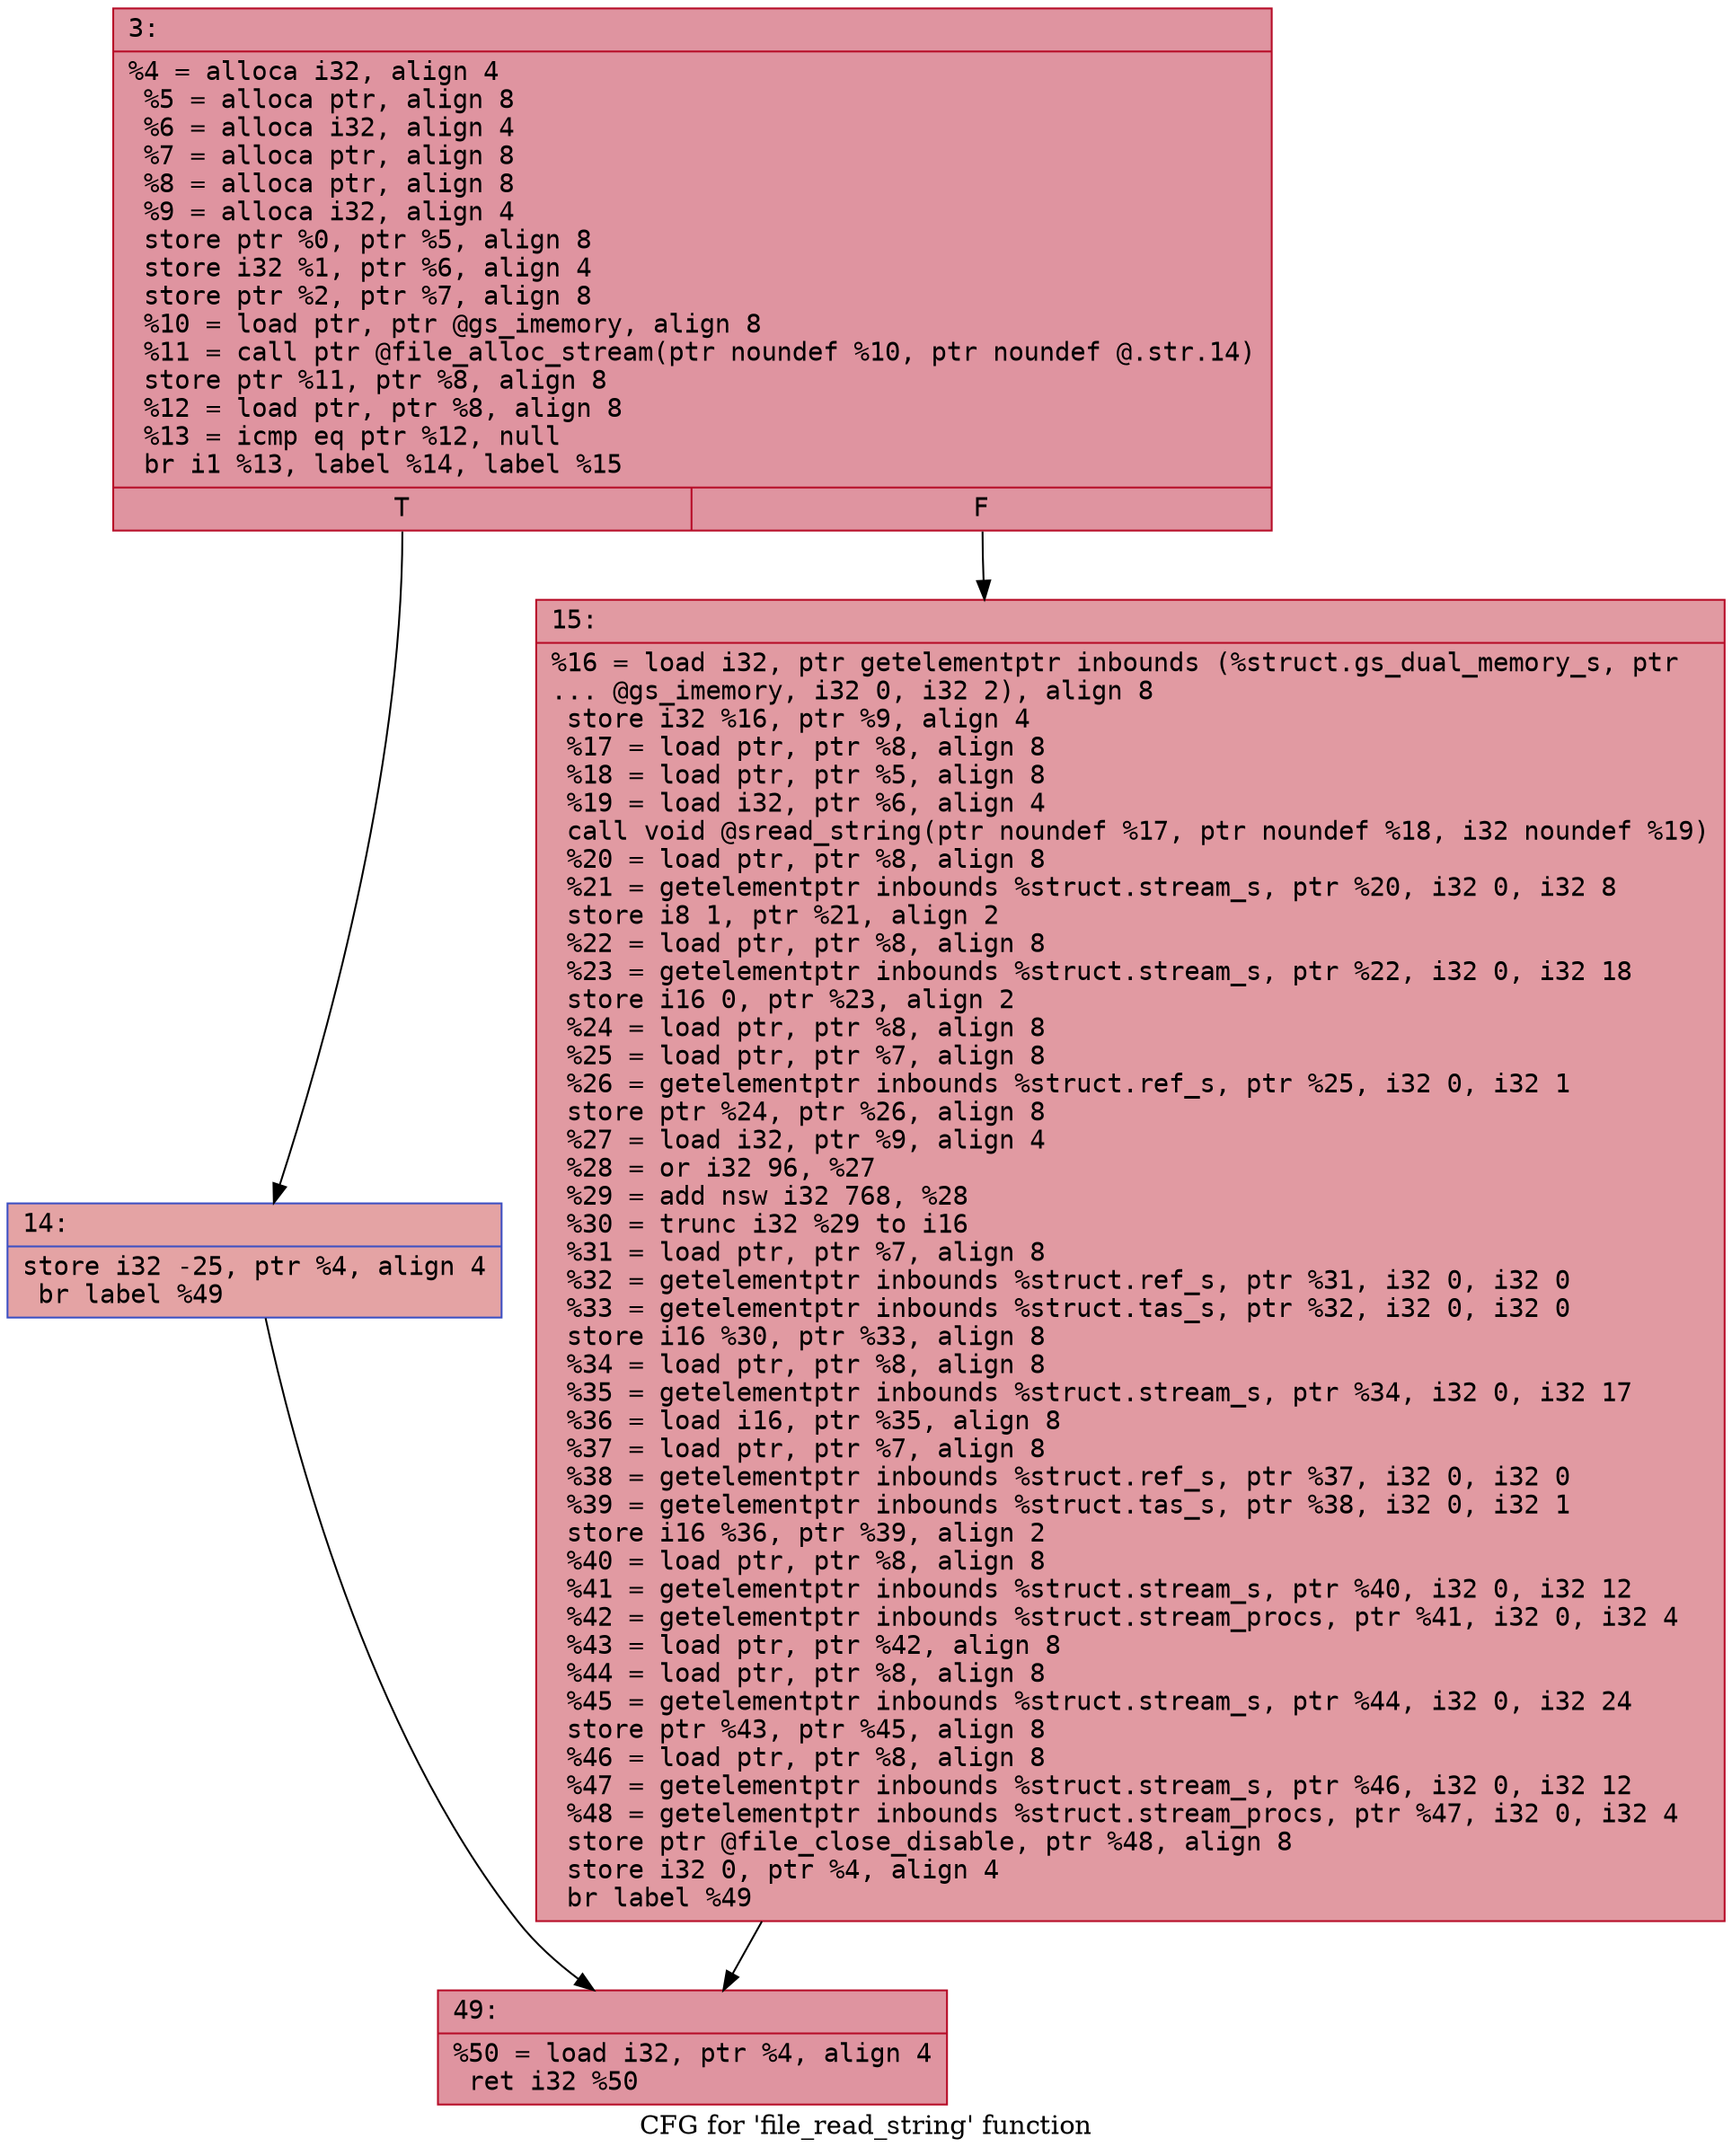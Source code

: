 digraph "CFG for 'file_read_string' function" {
	label="CFG for 'file_read_string' function";

	Node0x60000212af30 [shape=record,color="#b70d28ff", style=filled, fillcolor="#b70d2870" fontname="Courier",label="{3:\l|  %4 = alloca i32, align 4\l  %5 = alloca ptr, align 8\l  %6 = alloca i32, align 4\l  %7 = alloca ptr, align 8\l  %8 = alloca ptr, align 8\l  %9 = alloca i32, align 4\l  store ptr %0, ptr %5, align 8\l  store i32 %1, ptr %6, align 4\l  store ptr %2, ptr %7, align 8\l  %10 = load ptr, ptr @gs_imemory, align 8\l  %11 = call ptr @file_alloc_stream(ptr noundef %10, ptr noundef @.str.14)\l  store ptr %11, ptr %8, align 8\l  %12 = load ptr, ptr %8, align 8\l  %13 = icmp eq ptr %12, null\l  br i1 %13, label %14, label %15\l|{<s0>T|<s1>F}}"];
	Node0x60000212af30:s0 -> Node0x60000212af80[tooltip="3 -> 14\nProbability 37.50%" ];
	Node0x60000212af30:s1 -> Node0x60000212afd0[tooltip="3 -> 15\nProbability 62.50%" ];
	Node0x60000212af80 [shape=record,color="#3d50c3ff", style=filled, fillcolor="#c32e3170" fontname="Courier",label="{14:\l|  store i32 -25, ptr %4, align 4\l  br label %49\l}"];
	Node0x60000212af80 -> Node0x60000212b020[tooltip="14 -> 49\nProbability 100.00%" ];
	Node0x60000212afd0 [shape=record,color="#b70d28ff", style=filled, fillcolor="#bb1b2c70" fontname="Courier",label="{15:\l|  %16 = load i32, ptr getelementptr inbounds (%struct.gs_dual_memory_s, ptr\l... @gs_imemory, i32 0, i32 2), align 8\l  store i32 %16, ptr %9, align 4\l  %17 = load ptr, ptr %8, align 8\l  %18 = load ptr, ptr %5, align 8\l  %19 = load i32, ptr %6, align 4\l  call void @sread_string(ptr noundef %17, ptr noundef %18, i32 noundef %19)\l  %20 = load ptr, ptr %8, align 8\l  %21 = getelementptr inbounds %struct.stream_s, ptr %20, i32 0, i32 8\l  store i8 1, ptr %21, align 2\l  %22 = load ptr, ptr %8, align 8\l  %23 = getelementptr inbounds %struct.stream_s, ptr %22, i32 0, i32 18\l  store i16 0, ptr %23, align 2\l  %24 = load ptr, ptr %8, align 8\l  %25 = load ptr, ptr %7, align 8\l  %26 = getelementptr inbounds %struct.ref_s, ptr %25, i32 0, i32 1\l  store ptr %24, ptr %26, align 8\l  %27 = load i32, ptr %9, align 4\l  %28 = or i32 96, %27\l  %29 = add nsw i32 768, %28\l  %30 = trunc i32 %29 to i16\l  %31 = load ptr, ptr %7, align 8\l  %32 = getelementptr inbounds %struct.ref_s, ptr %31, i32 0, i32 0\l  %33 = getelementptr inbounds %struct.tas_s, ptr %32, i32 0, i32 0\l  store i16 %30, ptr %33, align 8\l  %34 = load ptr, ptr %8, align 8\l  %35 = getelementptr inbounds %struct.stream_s, ptr %34, i32 0, i32 17\l  %36 = load i16, ptr %35, align 8\l  %37 = load ptr, ptr %7, align 8\l  %38 = getelementptr inbounds %struct.ref_s, ptr %37, i32 0, i32 0\l  %39 = getelementptr inbounds %struct.tas_s, ptr %38, i32 0, i32 1\l  store i16 %36, ptr %39, align 2\l  %40 = load ptr, ptr %8, align 8\l  %41 = getelementptr inbounds %struct.stream_s, ptr %40, i32 0, i32 12\l  %42 = getelementptr inbounds %struct.stream_procs, ptr %41, i32 0, i32 4\l  %43 = load ptr, ptr %42, align 8\l  %44 = load ptr, ptr %8, align 8\l  %45 = getelementptr inbounds %struct.stream_s, ptr %44, i32 0, i32 24\l  store ptr %43, ptr %45, align 8\l  %46 = load ptr, ptr %8, align 8\l  %47 = getelementptr inbounds %struct.stream_s, ptr %46, i32 0, i32 12\l  %48 = getelementptr inbounds %struct.stream_procs, ptr %47, i32 0, i32 4\l  store ptr @file_close_disable, ptr %48, align 8\l  store i32 0, ptr %4, align 4\l  br label %49\l}"];
	Node0x60000212afd0 -> Node0x60000212b020[tooltip="15 -> 49\nProbability 100.00%" ];
	Node0x60000212b020 [shape=record,color="#b70d28ff", style=filled, fillcolor="#b70d2870" fontname="Courier",label="{49:\l|  %50 = load i32, ptr %4, align 4\l  ret i32 %50\l}"];
}
